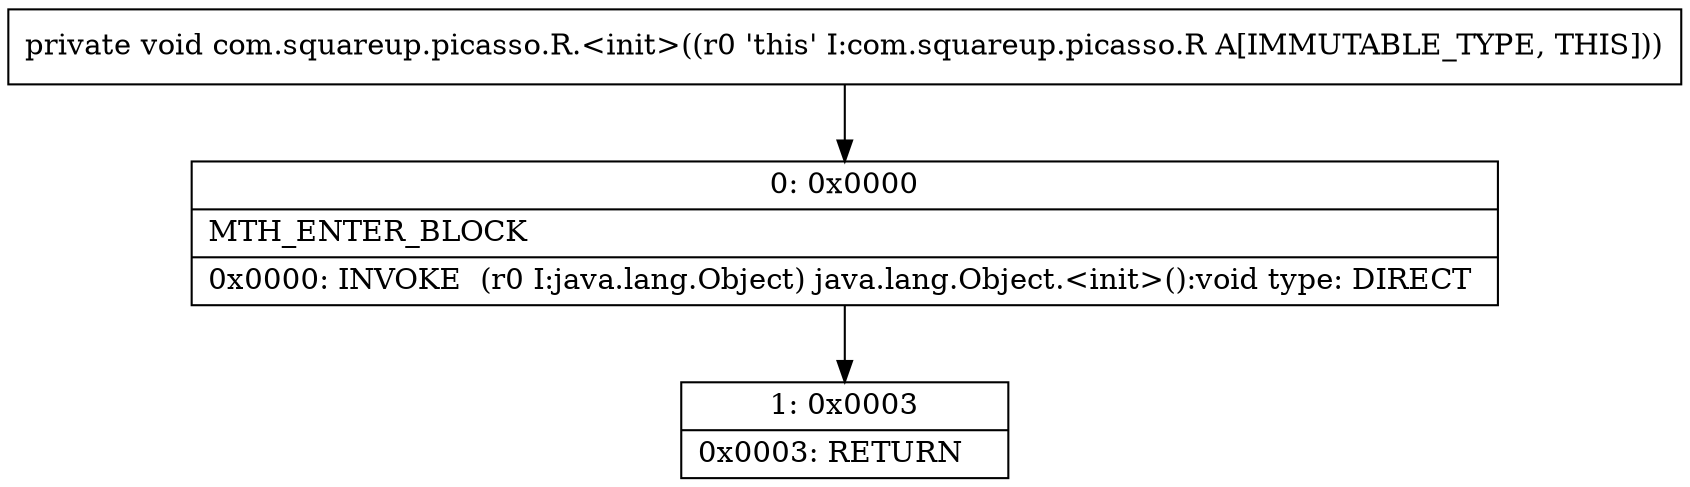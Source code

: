 digraph "CFG forcom.squareup.picasso.R.\<init\>()V" {
Node_0 [shape=record,label="{0\:\ 0x0000|MTH_ENTER_BLOCK\l|0x0000: INVOKE  (r0 I:java.lang.Object) java.lang.Object.\<init\>():void type: DIRECT \l}"];
Node_1 [shape=record,label="{1\:\ 0x0003|0x0003: RETURN   \l}"];
MethodNode[shape=record,label="{private void com.squareup.picasso.R.\<init\>((r0 'this' I:com.squareup.picasso.R A[IMMUTABLE_TYPE, THIS])) }"];
MethodNode -> Node_0;
Node_0 -> Node_1;
}

